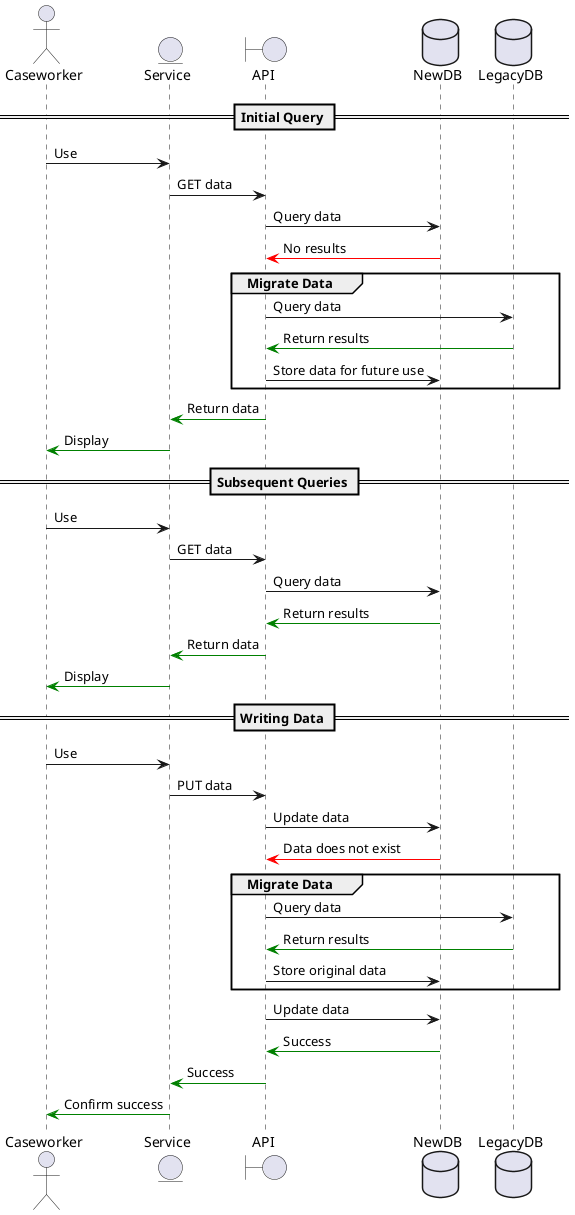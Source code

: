 @startuml

actor Caseworker
entity Service
boundary API
database NewDB
database LegacyDB

== Initial Query ==

Caseworker -> Service : Use
Service -> API : GET data
API -> NewDB : Query data
API <[#red]- NewDB : No results
group Migrate Data
  API -> LegacyDB : Query data
  API <[#green]- LegacyDB : Return results
  API -> NewDB : Store data for future use
end
Service <[#green]- API : Return data
Caseworker <[#green]- Service : Display

== Subsequent Queries ==

Caseworker -> Service : Use
Service -> API : GET data
API -> NewDB : Query data
API <[#green]- NewDB : Return results
Service <[#green]- API : Return data
Caseworker <[#green]- Service : Display

== Writing Data ==

Caseworker -> Service : Use
Service -> API : PUT data
API -> NewDB : Update data
API <[#red]- NewDB : Data does not exist
group Migrate Data
  API -> LegacyDB : Query data
  API <[#green]- LegacyDB : Return results
  API -> NewDB : Store original data
end
API -> NewDB : Update data
API <[#green]- NewDB : Success
Service <[#green]- API : Success
Caseworker <[#green]- Service : Confirm success

@enduml

